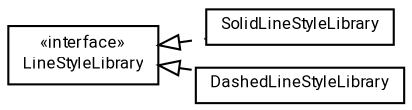#!/usr/local/bin/dot
#
# Class diagram 
# Generated by UMLGraph version R5_7_2-60-g0e99a6 (http://www.spinellis.gr/umlgraph/)
#

digraph G {
	graph [fontnames="svg"]
	edge [fontname="Roboto",fontsize=7,labelfontname="Roboto",labelfontsize=7,color="black"];
	node [fontname="Roboto",fontcolor="black",fontsize=8,shape=plaintext,margin=0,width=0,height=0];
	nodesep=0.15;
	ranksep=0.25;
	rankdir=LR;
	// de.lmu.ifi.dbs.elki.visualization.style.lines.SolidLineStyleLibrary
	c150581 [label=<<table title="de.lmu.ifi.dbs.elki.visualization.style.lines.SolidLineStyleLibrary" border="0" cellborder="1" cellspacing="0" cellpadding="2" href="SolidLineStyleLibrary.html" target="_parent">
		<tr><td><table border="0" cellspacing="0" cellpadding="1">
		<tr><td align="center" balign="center"> <font face="Roboto">SolidLineStyleLibrary</font> </td></tr>
		</table></td></tr>
		</table>>, URL="SolidLineStyleLibrary.html"];
	// de.lmu.ifi.dbs.elki.visualization.style.lines.LineStyleLibrary
	c150582 [label=<<table title="de.lmu.ifi.dbs.elki.visualization.style.lines.LineStyleLibrary" border="0" cellborder="1" cellspacing="0" cellpadding="2" href="LineStyleLibrary.html" target="_parent">
		<tr><td><table border="0" cellspacing="0" cellpadding="1">
		<tr><td align="center" balign="center"> &#171;interface&#187; </td></tr>
		<tr><td align="center" balign="center"> <font face="Roboto">LineStyleLibrary</font> </td></tr>
		</table></td></tr>
		</table>>, URL="LineStyleLibrary.html"];
	// de.lmu.ifi.dbs.elki.visualization.style.lines.DashedLineStyleLibrary
	c150583 [label=<<table title="de.lmu.ifi.dbs.elki.visualization.style.lines.DashedLineStyleLibrary" border="0" cellborder="1" cellspacing="0" cellpadding="2" href="DashedLineStyleLibrary.html" target="_parent">
		<tr><td><table border="0" cellspacing="0" cellpadding="1">
		<tr><td align="center" balign="center"> <font face="Roboto">DashedLineStyleLibrary</font> </td></tr>
		</table></td></tr>
		</table>>, URL="DashedLineStyleLibrary.html"];
	// de.lmu.ifi.dbs.elki.visualization.style.lines.SolidLineStyleLibrary implements de.lmu.ifi.dbs.elki.visualization.style.lines.LineStyleLibrary
	c150582 -> c150581 [arrowtail=empty,style=dashed,dir=back,weight=9];
	// de.lmu.ifi.dbs.elki.visualization.style.lines.DashedLineStyleLibrary implements de.lmu.ifi.dbs.elki.visualization.style.lines.LineStyleLibrary
	c150582 -> c150583 [arrowtail=empty,style=dashed,dir=back,weight=9];
}

